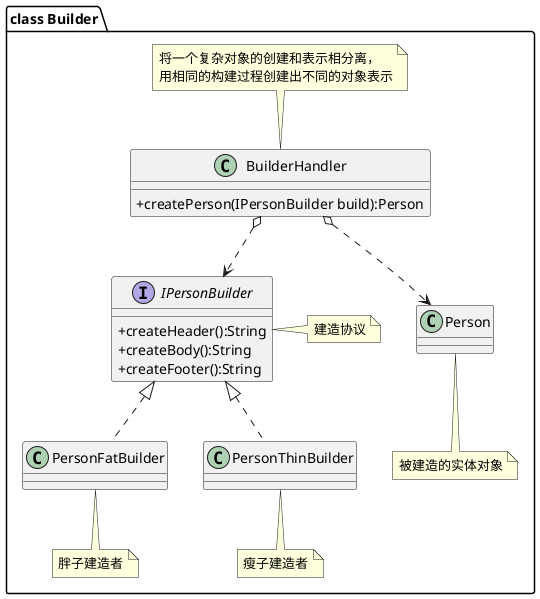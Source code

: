 @startuml
skinparam classAttributeIconSize 0
package "class Builder"{
    interface IPersonBuilder{
            +createHeader():String
            +createBody():String
            +createFooter():String
    }
    note right:建造协议
    class PersonFatBuilder
    note bottom:胖子建造者
    IPersonBuilder <|-.PersonFatBuilder

    class PersonThinBuilder
    note bottom:瘦子建造者
    IPersonBuilder <|-.PersonThinBuilder

    class BuilderHandler{
        +createPerson(IPersonBuilder build):Person
    }
    note top:将一个复杂对象的创建和表示相分离，\n用相同的构建过程创建出不同的对象表示
    BuilderHandler o-.>IPersonBuilder
    BuilderHandler o-.>Person
    class Person
    note bottom:被建造的实体对象
}
@enduml
